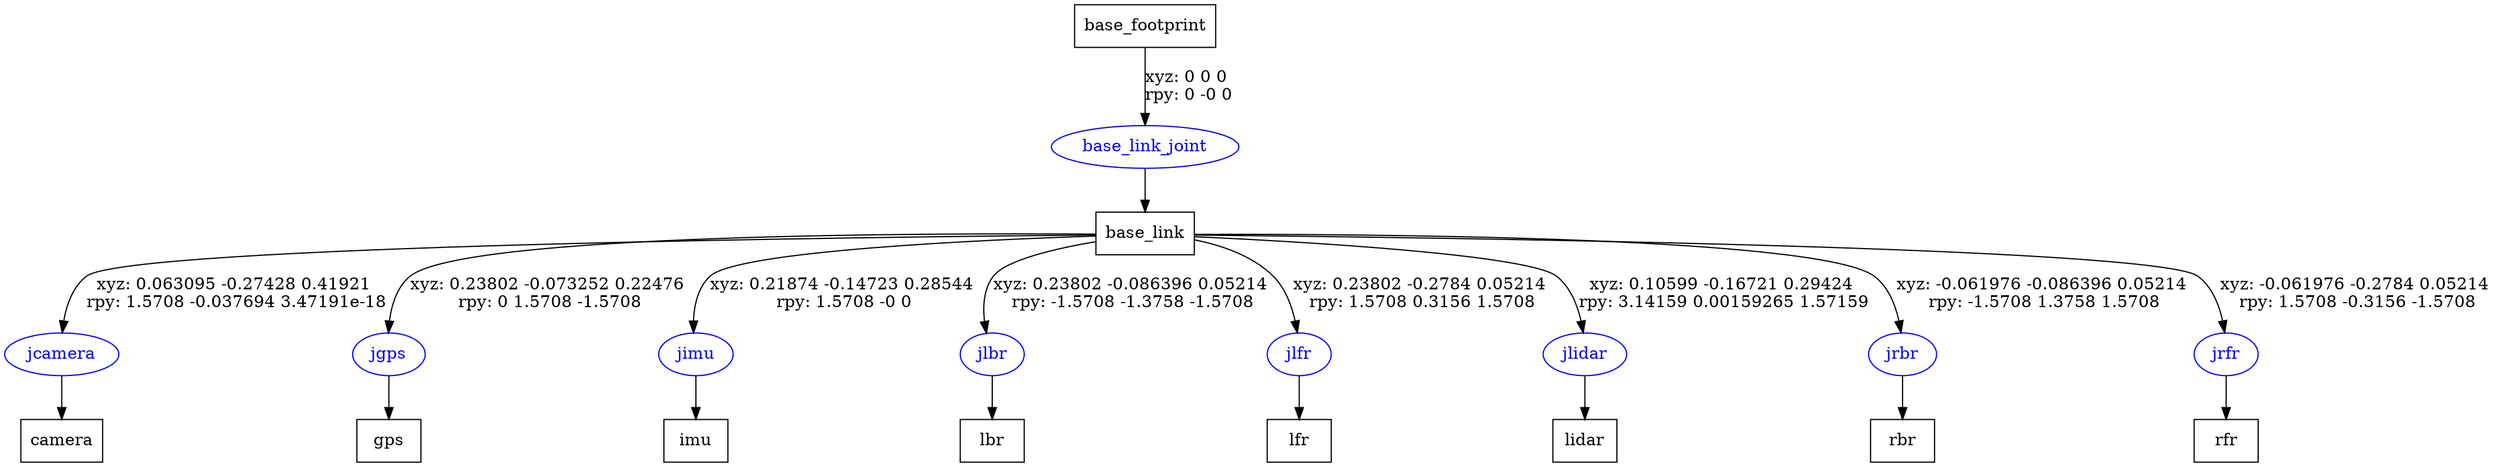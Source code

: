 digraph G {
node [shape=box];
"base_footprint" [label="base_footprint"];
"base_link" [label="base_link"];
"camera" [label="camera"];
"gps" [label="gps"];
"imu" [label="imu"];
"lbr" [label="lbr"];
"lfr" [label="lfr"];
"lidar" [label="lidar"];
"rbr" [label="rbr"];
"rfr" [label="rfr"];
node [shape=ellipse, color=blue, fontcolor=blue];
"base_footprint" -> "base_link_joint" [label="xyz: 0 0 0 \nrpy: 0 -0 0"]
"base_link_joint" -> "base_link"
"base_link" -> "jcamera" [label="xyz: 0.063095 -0.27428 0.41921 \nrpy: 1.5708 -0.037694 3.47191e-18"]
"jcamera" -> "camera"
"base_link" -> "jgps" [label="xyz: 0.23802 -0.073252 0.22476 \nrpy: 0 1.5708 -1.5708"]
"jgps" -> "gps"
"base_link" -> "jimu" [label="xyz: 0.21874 -0.14723 0.28544 \nrpy: 1.5708 -0 0"]
"jimu" -> "imu"
"base_link" -> "jlbr" [label="xyz: 0.23802 -0.086396 0.05214 \nrpy: -1.5708 -1.3758 -1.5708"]
"jlbr" -> "lbr"
"base_link" -> "jlfr" [label="xyz: 0.23802 -0.2784 0.05214 \nrpy: 1.5708 0.3156 1.5708"]
"jlfr" -> "lfr"
"base_link" -> "jlidar" [label="xyz: 0.10599 -0.16721 0.29424 \nrpy: 3.14159 0.00159265 1.57159"]
"jlidar" -> "lidar"
"base_link" -> "jrbr" [label="xyz: -0.061976 -0.086396 0.05214 \nrpy: -1.5708 1.3758 1.5708"]
"jrbr" -> "rbr"
"base_link" -> "jrfr" [label="xyz: -0.061976 -0.2784 0.05214 \nrpy: 1.5708 -0.3156 -1.5708"]
"jrfr" -> "rfr"
}
